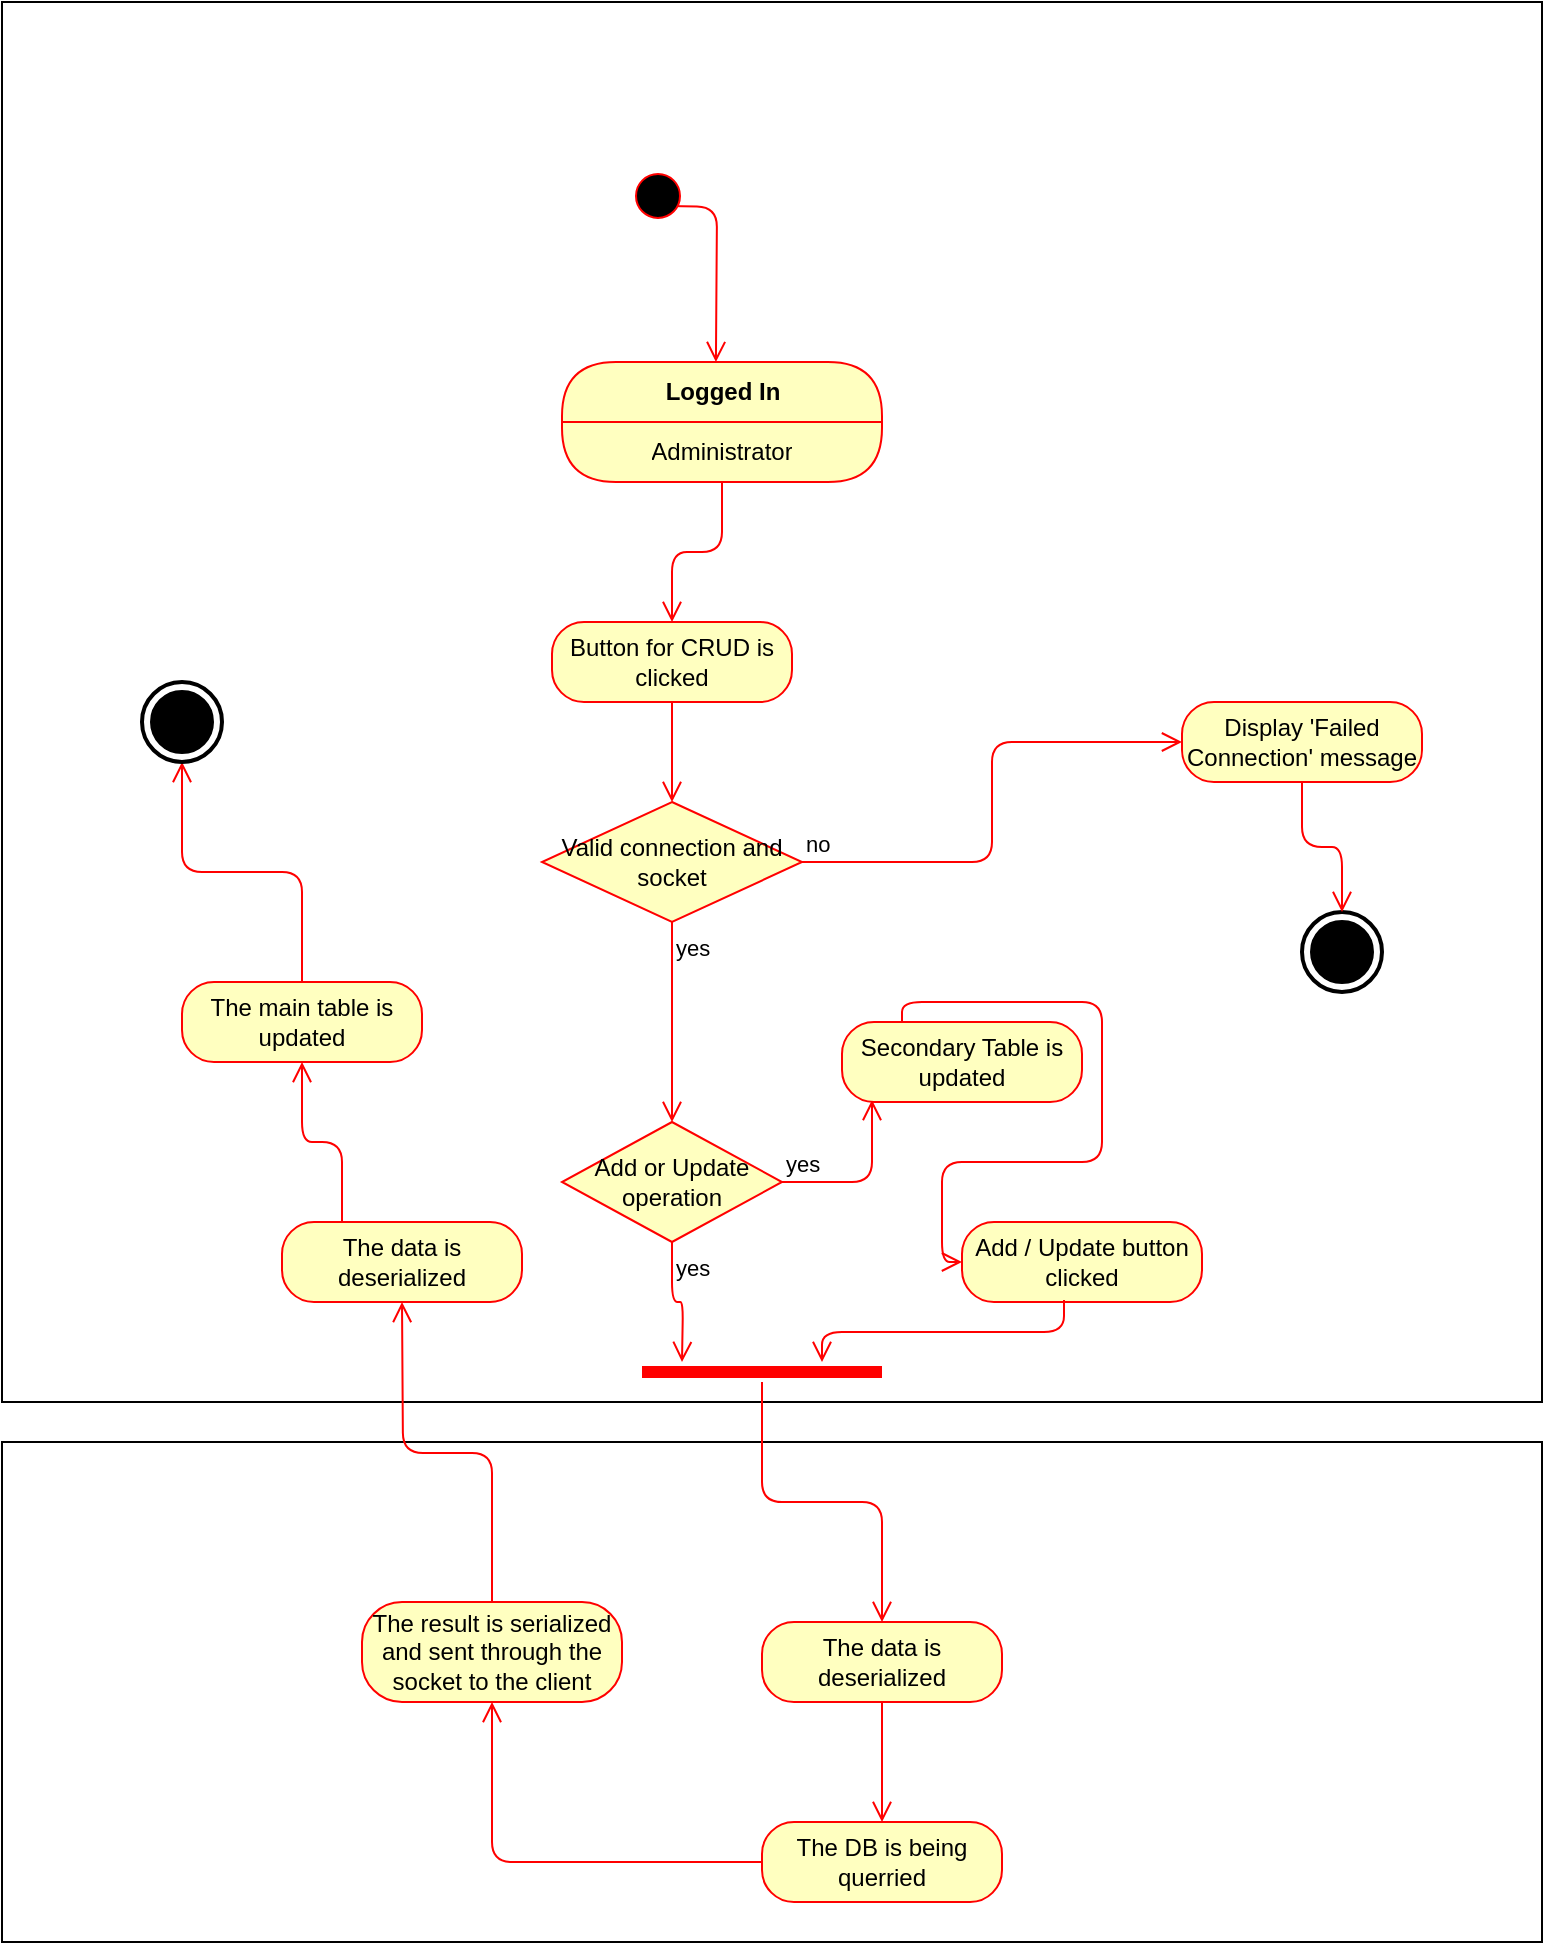 <mxfile version="13.0.3" type="device"><diagram id="ob8vE4NQQULPJE3FEPq9" name="Page-1"><mxGraphModel dx="778" dy="1913" grid="1" gridSize="10" guides="1" tooltips="1" connect="1" arrows="1" fold="1" page="1" pageScale="1" pageWidth="850" pageHeight="1100" math="0" shadow="0"><root><mxCell id="0"/><mxCell id="1" parent="0"/><mxCell id="x5jVDi3seDujcfBNydvw-31" value="" style="html=1;dashed=0;whitespace=wrap;" parent="1" vertex="1"><mxGeometry x="80" y="-100" width="770" height="700" as="geometry"/></mxCell><mxCell id="pDPceO1NWC9OQhKsudhs-15" value="Button for CRUD is clicked" style="rounded=1;whiteSpace=wrap;html=1;arcSize=40;fontColor=#000000;fillColor=#ffffc0;strokeColor=#ff0000;" parent="1" vertex="1"><mxGeometry x="355" y="210" width="120" height="40" as="geometry"/></mxCell><mxCell id="pDPceO1NWC9OQhKsudhs-16" value="" style="edgeStyle=orthogonalEdgeStyle;html=1;verticalAlign=bottom;endArrow=open;endSize=8;strokeColor=#ff0000;" parent="1" source="pDPceO1NWC9OQhKsudhs-15" edge="1"><mxGeometry relative="1" as="geometry"><mxPoint x="415" y="300" as="targetPoint"/></mxGeometry></mxCell><mxCell id="x5jVDi3seDujcfBNydvw-3" value="" style="edgeStyle=orthogonalEdgeStyle;html=1;verticalAlign=bottom;endArrow=open;endSize=8;strokeColor=#ff0000;entryX=0.556;entryY=-0.033;entryDx=0;entryDy=0;entryPerimeter=0;" parent="1" edge="1"><mxGeometry relative="1" as="geometry"><mxPoint x="436.96" y="80.0" as="targetPoint"/><mxPoint x="413" y="1.98" as="sourcePoint"/></mxGeometry></mxCell><mxCell id="x5jVDi3seDujcfBNydvw-4" value="" style="ellipse;html=1;shape=startState;fillColor=#000000;strokeColor=#ff0000;" parent="1" vertex="1"><mxGeometry x="393" y="-18.02" width="30" height="30" as="geometry"/></mxCell><mxCell id="x5jVDi3seDujcfBNydvw-11" value="Add or Update operation" style="rhombus;whiteSpace=wrap;html=1;fillColor=#ffffc0;strokeColor=#ff0000;" parent="1" vertex="1"><mxGeometry x="360" y="460" width="110" height="60" as="geometry"/></mxCell><mxCell id="x5jVDi3seDujcfBNydvw-12" value="yes" style="edgeStyle=orthogonalEdgeStyle;html=1;align=left;verticalAlign=bottom;endArrow=open;endSize=8;strokeColor=#ff0000;entryX=0.125;entryY=0.975;entryDx=0;entryDy=0;entryPerimeter=0;" parent="1" source="x5jVDi3seDujcfBNydvw-11" target="x5jVDi3seDujcfBNydvw-14" edge="1"><mxGeometry x="-1" relative="1" as="geometry"><mxPoint x="510" y="450" as="targetPoint"/></mxGeometry></mxCell><mxCell id="x5jVDi3seDujcfBNydvw-13" value="yes" style="edgeStyle=orthogonalEdgeStyle;html=1;align=left;verticalAlign=top;endArrow=open;endSize=8;strokeColor=#ff0000;" parent="1" source="x5jVDi3seDujcfBNydvw-11" edge="1"><mxGeometry x="-1" relative="1" as="geometry"><mxPoint x="420" y="580" as="targetPoint"/></mxGeometry></mxCell><mxCell id="x5jVDi3seDujcfBNydvw-14" value="Secondary Table is updated" style="rounded=1;whiteSpace=wrap;html=1;arcSize=40;fontColor=#000000;fillColor=#ffffc0;strokeColor=#ff0000;" parent="1" vertex="1"><mxGeometry x="500" y="410" width="120" height="40" as="geometry"/></mxCell><mxCell id="x5jVDi3seDujcfBNydvw-16" value="" style="edgeStyle=orthogonalEdgeStyle;html=1;align=left;verticalAlign=bottom;endArrow=open;endSize=8;strokeColor=#ff0000;exitX=0.25;exitY=0;exitDx=0;exitDy=0;entryX=0;entryY=0.5;entryDx=0;entryDy=0;" parent="1" source="x5jVDi3seDujcfBNydvw-14" target="x5jVDi3seDujcfBNydvw-17" edge="1"><mxGeometry x="-1" relative="1" as="geometry"><mxPoint x="570" y="380" as="targetPoint"/><mxPoint x="480" y="500" as="sourcePoint"/><Array as="points"><mxPoint x="530" y="400"/><mxPoint x="630" y="400"/><mxPoint x="630" y="480"/><mxPoint x="550" y="480"/><mxPoint x="550" y="530"/></Array></mxGeometry></mxCell><mxCell id="x5jVDi3seDujcfBNydvw-17" value="Add / Update button clicked" style="rounded=1;whiteSpace=wrap;html=1;arcSize=40;fontColor=#000000;fillColor=#ffffc0;strokeColor=#ff0000;" parent="1" vertex="1"><mxGeometry x="560" y="510" width="120" height="40" as="geometry"/></mxCell><mxCell id="x5jVDi3seDujcfBNydvw-18" value="" style="shape=line;html=1;strokeWidth=6;strokeColor=#ff0000;" parent="1" vertex="1"><mxGeometry x="400" y="580" width="120" height="10" as="geometry"/></mxCell><mxCell id="x5jVDi3seDujcfBNydvw-19" value="" style="edgeStyle=orthogonalEdgeStyle;html=1;verticalAlign=bottom;endArrow=open;endSize=8;strokeColor=#ff0000;exitX=0.425;exitY=0.975;exitDx=0;exitDy=0;exitPerimeter=0;" parent="1" source="x5jVDi3seDujcfBNydvw-17" edge="1"><mxGeometry relative="1" as="geometry"><mxPoint x="490" y="580" as="targetPoint"/><mxPoint x="465" y="320" as="sourcePoint"/><Array as="points"><mxPoint x="611" y="565"/><mxPoint x="490" y="565"/></Array></mxGeometry></mxCell><mxCell id="x5jVDi3seDujcfBNydvw-20" value="" style="html=1;dashed=0;whitespace=wrap;" parent="1" vertex="1"><mxGeometry x="80" y="620" width="770" height="250" as="geometry"/></mxCell><mxCell id="x5jVDi3seDujcfBNydvw-21" value="The data is deserialized" style="rounded=1;whiteSpace=wrap;html=1;arcSize=40;fontColor=#000000;fillColor=#ffffc0;strokeColor=#ff0000;" parent="1" vertex="1"><mxGeometry x="460" y="710" width="120" height="40" as="geometry"/></mxCell><mxCell id="x5jVDi3seDujcfBNydvw-22" value="The DB is being querried" style="rounded=1;whiteSpace=wrap;html=1;arcSize=40;fontColor=#000000;fillColor=#ffffc0;strokeColor=#ff0000;" parent="1" vertex="1"><mxGeometry x="460" y="810" width="120" height="40" as="geometry"/></mxCell><mxCell id="x5jVDi3seDujcfBNydvw-23" value="The result is serialized and sent through the socket to the client" style="rounded=1;whiteSpace=wrap;html=1;arcSize=40;fontColor=#000000;fillColor=#ffffc0;strokeColor=#ff0000;" parent="1" vertex="1"><mxGeometry x="260" y="700" width="130" height="50" as="geometry"/></mxCell><mxCell id="x5jVDi3seDujcfBNydvw-24" value="" style="edgeStyle=orthogonalEdgeStyle;html=1;verticalAlign=bottom;endArrow=open;endSize=8;strokeColor=#ff0000;" parent="1" source="x5jVDi3seDujcfBNydvw-18" target="x5jVDi3seDujcfBNydvw-21" edge="1"><mxGeometry relative="1" as="geometry"><mxPoint x="600" y="440" as="targetPoint"/><mxPoint x="599.5" y="320" as="sourcePoint"/></mxGeometry></mxCell><mxCell id="x5jVDi3seDujcfBNydvw-25" value="" style="edgeStyle=orthogonalEdgeStyle;html=1;verticalAlign=bottom;endArrow=open;endSize=8;strokeColor=#ff0000;exitX=0.5;exitY=1;exitDx=0;exitDy=0;entryX=0.5;entryY=0;entryDx=0;entryDy=0;" parent="1" source="x5jVDi3seDujcfBNydvw-21" target="x5jVDi3seDujcfBNydvw-22" edge="1"><mxGeometry relative="1" as="geometry"><mxPoint x="530" y="720" as="targetPoint"/><mxPoint x="470" y="600" as="sourcePoint"/></mxGeometry></mxCell><mxCell id="x5jVDi3seDujcfBNydvw-26" value="" style="edgeStyle=orthogonalEdgeStyle;html=1;verticalAlign=bottom;endArrow=open;endSize=8;strokeColor=#ff0000;exitX=0;exitY=0.5;exitDx=0;exitDy=0;entryX=0.5;entryY=1;entryDx=0;entryDy=0;" parent="1" source="x5jVDi3seDujcfBNydvw-22" target="x5jVDi3seDujcfBNydvw-23" edge="1"><mxGeometry relative="1" as="geometry"><mxPoint x="530" y="820" as="targetPoint"/><mxPoint x="530" y="760" as="sourcePoint"/></mxGeometry></mxCell><mxCell id="x5jVDi3seDujcfBNydvw-27" value="" style="edgeStyle=orthogonalEdgeStyle;html=1;verticalAlign=bottom;endArrow=open;endSize=8;strokeColor=#ff0000;exitX=0.5;exitY=0;exitDx=0;exitDy=0;" parent="1" source="x5jVDi3seDujcfBNydvw-23" edge="1"><mxGeometry relative="1" as="geometry"><mxPoint x="280" y="550" as="targetPoint"/><mxPoint x="470" y="840" as="sourcePoint"/></mxGeometry></mxCell><mxCell id="x5jVDi3seDujcfBNydvw-28" value="The data is deserialized" style="rounded=1;whiteSpace=wrap;html=1;arcSize=40;fontColor=#000000;fillColor=#ffffc0;strokeColor=#ff0000;" parent="1" vertex="1"><mxGeometry x="220" y="510" width="120" height="40" as="geometry"/></mxCell><mxCell id="x5jVDi3seDujcfBNydvw-29" value="The main table is updated" style="rounded=1;whiteSpace=wrap;html=1;arcSize=40;fontColor=#000000;fillColor=#ffffc0;strokeColor=#ff0000;" parent="1" vertex="1"><mxGeometry x="170" y="390" width="120" height="40" as="geometry"/></mxCell><mxCell id="x5jVDi3seDujcfBNydvw-30" value="" style="edgeStyle=orthogonalEdgeStyle;html=1;verticalAlign=bottom;endArrow=open;endSize=8;strokeColor=#ff0000;exitX=0.25;exitY=0;exitDx=0;exitDy=0;entryX=0.5;entryY=1;entryDx=0;entryDy=0;" parent="1" source="x5jVDi3seDujcfBNydvw-28" target="x5jVDi3seDujcfBNydvw-29" edge="1"><mxGeometry relative="1" as="geometry"><mxPoint x="290" y="560" as="targetPoint"/><mxPoint x="335" y="710" as="sourcePoint"/></mxGeometry></mxCell><mxCell id="x5jVDi3seDujcfBNydvw-32" value="Valid connection and socket" style="rhombus;whiteSpace=wrap;html=1;fillColor=#ffffc0;strokeColor=#ff0000;" parent="1" vertex="1"><mxGeometry x="350" y="300" width="130" height="60" as="geometry"/></mxCell><mxCell id="x5jVDi3seDujcfBNydvw-33" value="no" style="edgeStyle=orthogonalEdgeStyle;html=1;align=left;verticalAlign=bottom;endArrow=open;endSize=8;strokeColor=#ff0000;entryX=0;entryY=0.5;entryDx=0;entryDy=0;" parent="1" source="x5jVDi3seDujcfBNydvw-32" target="HUxzg_iw4P-FjSS1td31-2" edge="1"><mxGeometry x="-1" relative="1" as="geometry"><mxPoint x="660" y="270" as="targetPoint"/></mxGeometry></mxCell><mxCell id="x5jVDi3seDujcfBNydvw-36" value="" style="edgeStyle=orthogonalEdgeStyle;html=1;verticalAlign=bottom;endArrow=open;endSize=8;strokeColor=#ff0000;exitX=0.5;exitY=1;exitDx=0;exitDy=0;" parent="1" source="x5jVDi3seDujcfBNydvw-2" target="pDPceO1NWC9OQhKsudhs-15" edge="1"><mxGeometry relative="1" as="geometry"><mxPoint x="425" y="310" as="targetPoint"/><mxPoint x="416.09" y="172" as="sourcePoint"/></mxGeometry></mxCell><mxCell id="x5jVDi3seDujcfBNydvw-37" value="yes" style="edgeStyle=orthogonalEdgeStyle;html=1;align=left;verticalAlign=top;endArrow=open;endSize=8;strokeColor=#ff0000;exitX=0.5;exitY=1;exitDx=0;exitDy=0;" parent="1" source="x5jVDi3seDujcfBNydvw-32" target="x5jVDi3seDujcfBNydvw-11" edge="1"><mxGeometry x="-1" relative="1" as="geometry"><mxPoint x="610" y="280" as="targetPoint"/><mxPoint x="590" y="240" as="sourcePoint"/></mxGeometry></mxCell><mxCell id="x5jVDi3seDujcfBNydvw-38" value="" style="edgeStyle=orthogonalEdgeStyle;html=1;align=left;verticalAlign=bottom;endArrow=open;endSize=8;strokeColor=#ff0000;entryX=0.5;entryY=1;entryDx=0;entryDy=0;entryPerimeter=0;exitX=0.5;exitY=0;exitDx=0;exitDy=0;" parent="1" source="x5jVDi3seDujcfBNydvw-29" target="x5jVDi3seDujcfBNydvw-39" edge="1"><mxGeometry x="-1" relative="1" as="geometry"><mxPoint x="670" y="280" as="targetPoint"/><mxPoint x="490" y="340" as="sourcePoint"/></mxGeometry></mxCell><mxCell id="x5jVDi3seDujcfBNydvw-39" value="" style="html=1;shape=mxgraph.sysml.actFinal;strokeWidth=2;verticalLabelPosition=bottom;verticalAlignment=top;" parent="1" vertex="1"><mxGeometry x="150" y="240" width="40" height="40" as="geometry"/></mxCell><mxCell id="HUxzg_iw4P-FjSS1td31-1" value="" style="html=1;shape=mxgraph.sysml.actFinal;strokeWidth=2;verticalLabelPosition=bottom;verticalAlignment=top;" vertex="1" parent="1"><mxGeometry x="730" y="355" width="40" height="40" as="geometry"/></mxCell><mxCell id="HUxzg_iw4P-FjSS1td31-2" value="Display 'Failed Connection' message" style="rounded=1;whiteSpace=wrap;html=1;arcSize=40;fontColor=#000000;fillColor=#ffffc0;strokeColor=#ff0000;" vertex="1" parent="1"><mxGeometry x="670" y="250" width="120" height="40" as="geometry"/></mxCell><mxCell id="HUxzg_iw4P-FjSS1td31-3" value="" style="edgeStyle=orthogonalEdgeStyle;html=1;verticalAlign=bottom;endArrow=open;endSize=8;strokeColor=#ff0000;entryX=0.5;entryY=0;entryDx=0;entryDy=0;entryPerimeter=0;" edge="1" parent="1" source="HUxzg_iw4P-FjSS1td31-2" target="HUxzg_iw4P-FjSS1td31-1"><mxGeometry relative="1" as="geometry"><mxPoint x="800" y="365" as="targetPoint"/></mxGeometry></mxCell><mxCell id="x5jVDi3seDujcfBNydvw-1" value="Logged In" style="swimlane;html=1;fontStyle=1;align=center;verticalAlign=middle;childLayout=stackLayout;horizontal=1;startSize=30;horizontalStack=0;resizeParent=0;resizeLast=1;container=0;fontColor=#000000;collapsible=0;rounded=1;arcSize=30;strokeColor=#ff0000;fillColor=#ffffc0;swimlaneFillColor=#ffffc0;dropTarget=0;" parent="1" vertex="1"><mxGeometry x="360" y="80" width="160" height="60" as="geometry"/></mxCell><mxCell id="x5jVDi3seDujcfBNydvw-2" value="Administrator" style="text;html=1;strokeColor=none;fillColor=none;align=center;verticalAlign=middle;spacingLeft=4;spacingRight=4;whiteSpace=wrap;overflow=hidden;rotatable=0;fontColor=#000000;" parent="x5jVDi3seDujcfBNydvw-1" vertex="1"><mxGeometry y="30" width="160" height="30" as="geometry"/></mxCell></root></mxGraphModel></diagram></mxfile>
